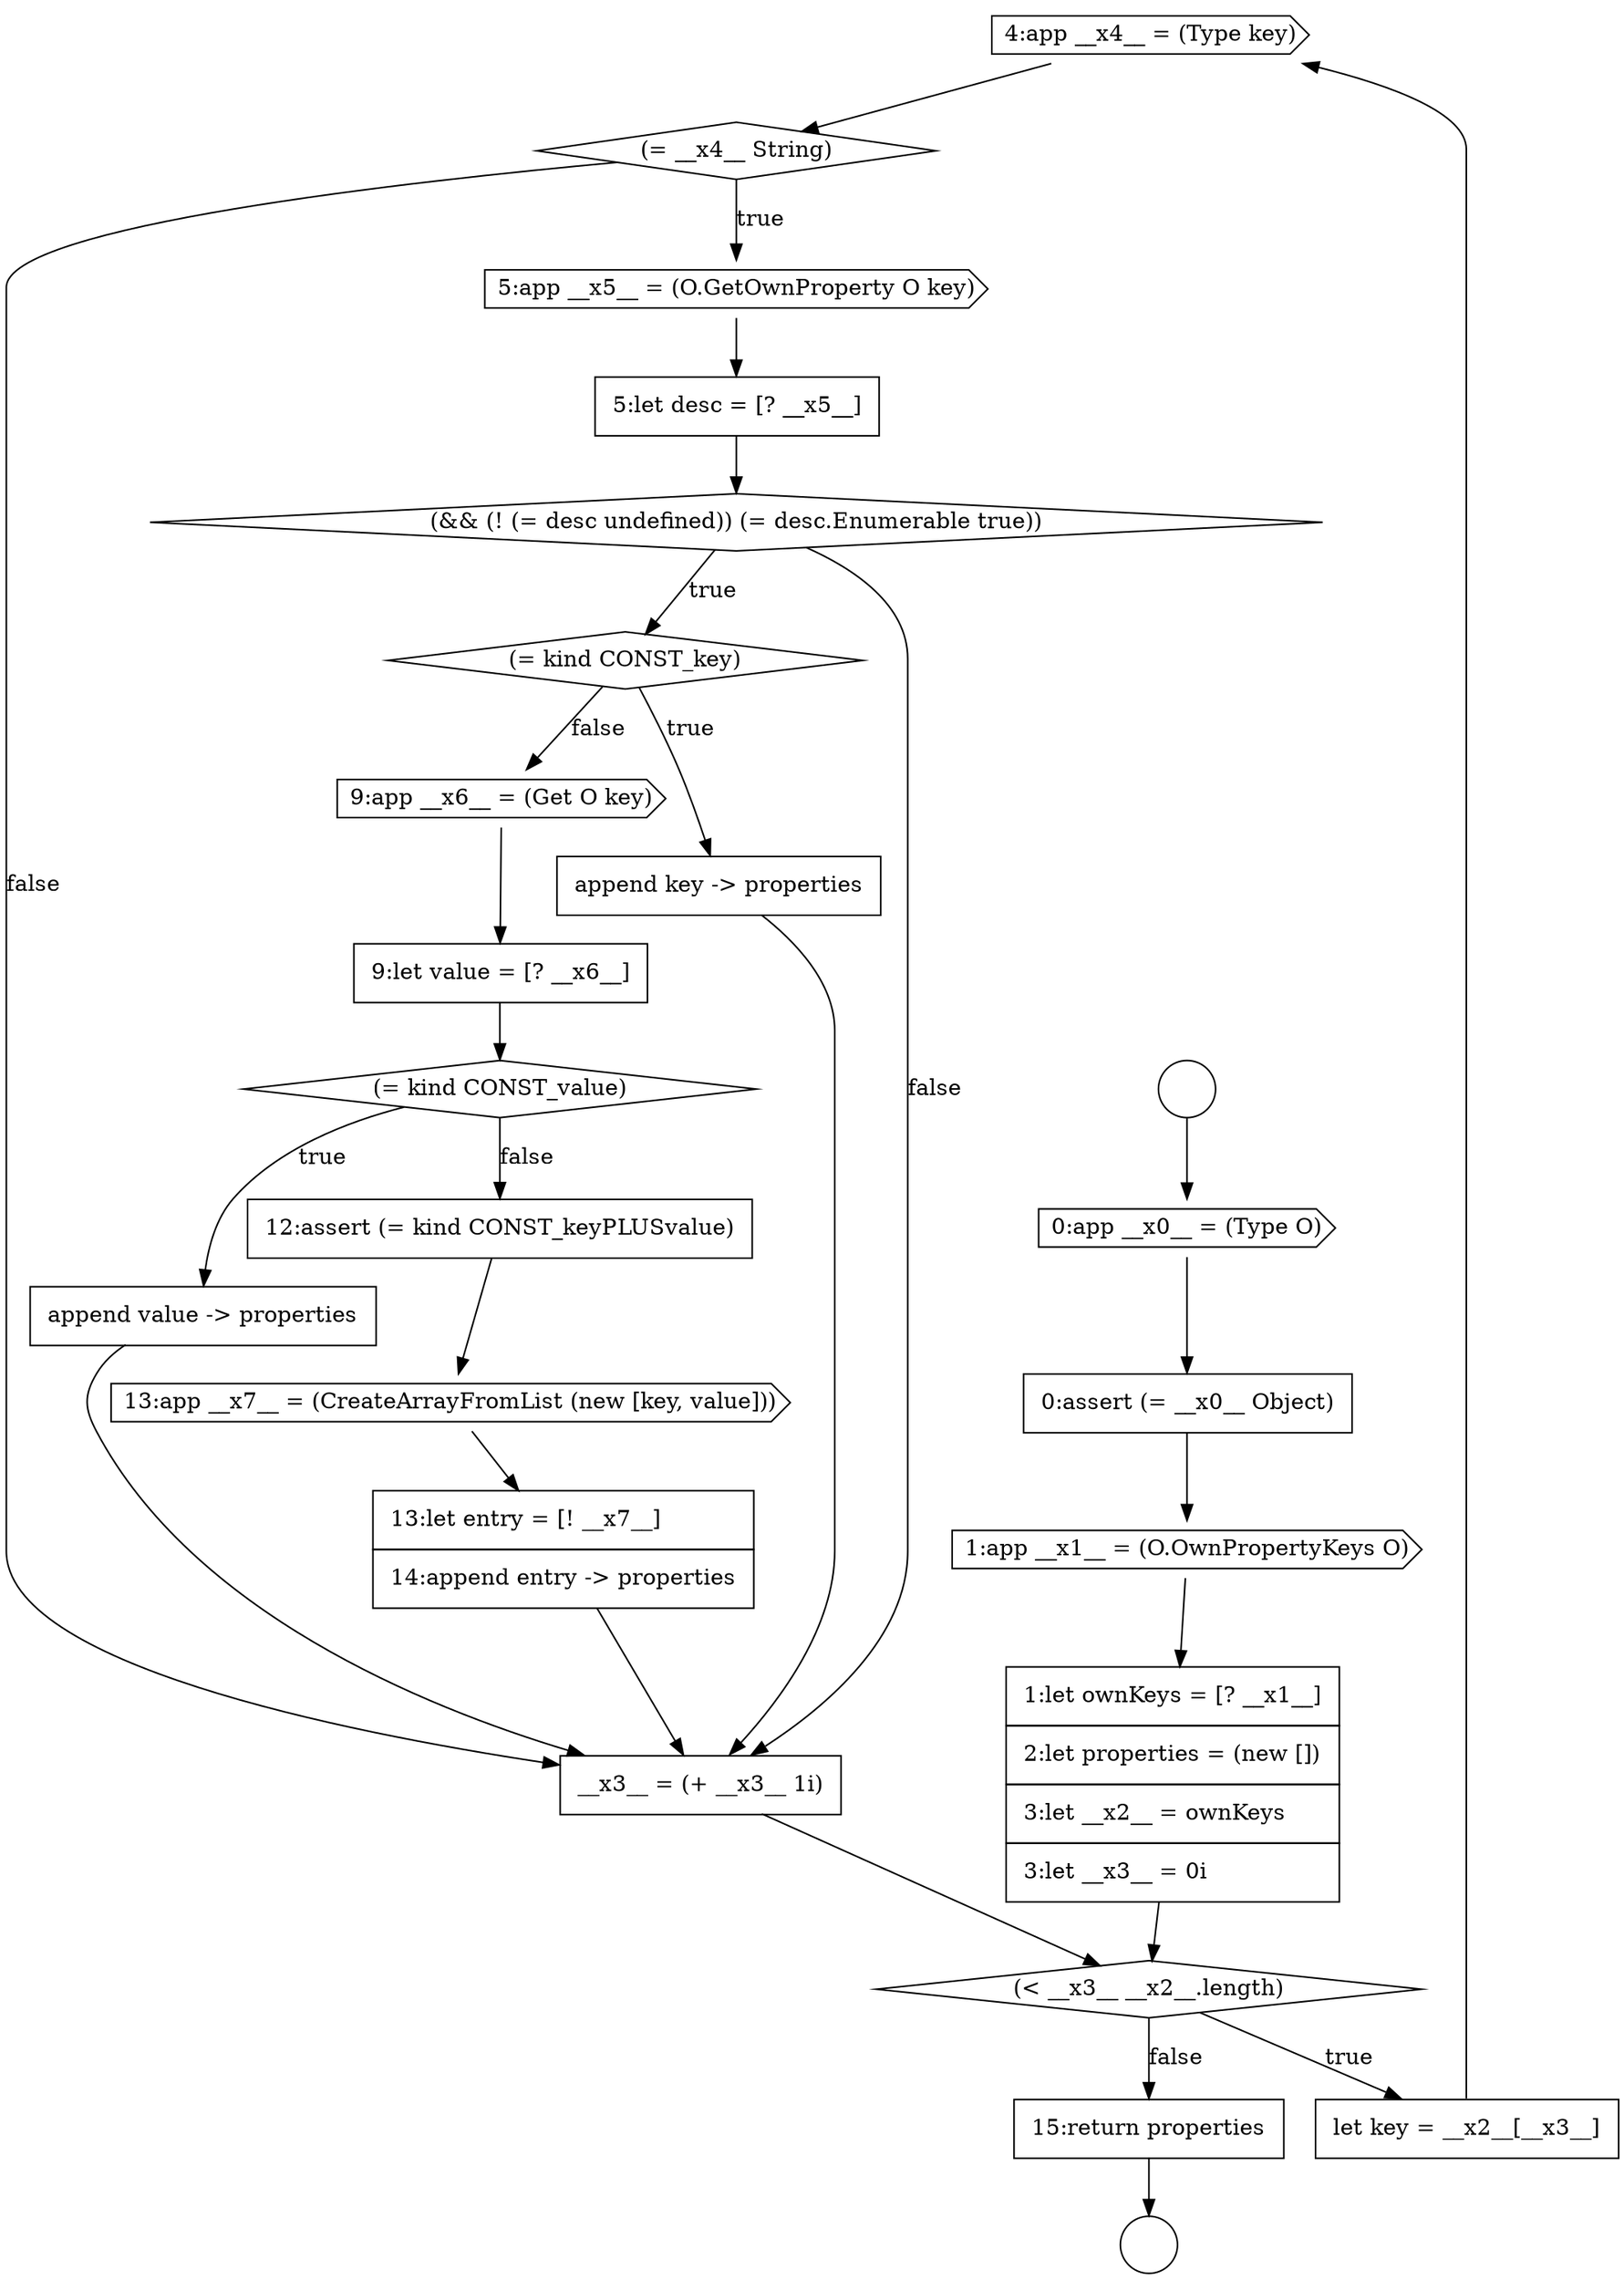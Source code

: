 digraph {
  node1337 [shape=cds, label=<<font color="black">4:app __x4__ = (Type key)</font>> color="black" fillcolor="white" style=filled]
  node1342 [shape=diamond, label=<<font color="black">(= kind CONST_key)</font>> color="black" fillcolor="white" style=filled]
  node1330 [shape=circle label=" " color="black" fillcolor="white" style=filled]
  node1347 [shape=none, margin=0, label=<<font color="black">
    <table border="0" cellborder="1" cellspacing="0" cellpadding="10">
      <tr><td align="left">append value -&gt; properties</td></tr>
    </table>
  </font>> color="black" fillcolor="white" style=filled]
  node1334 [shape=none, margin=0, label=<<font color="black">
    <table border="0" cellborder="1" cellspacing="0" cellpadding="10">
      <tr><td align="left">1:let ownKeys = [? __x1__]</td></tr>
      <tr><td align="left">2:let properties = (new [])</td></tr>
      <tr><td align="left">3:let __x2__ = ownKeys</td></tr>
      <tr><td align="left">3:let __x3__ = 0i</td></tr>
    </table>
  </font>> color="black" fillcolor="white" style=filled]
  node1338 [shape=diamond, label=<<font color="black">(= __x4__ String)</font>> color="black" fillcolor="white" style=filled]
  node1343 [shape=none, margin=0, label=<<font color="black">
    <table border="0" cellborder="1" cellspacing="0" cellpadding="10">
      <tr><td align="left">append key -&gt; properties</td></tr>
    </table>
  </font>> color="black" fillcolor="white" style=filled]
  node1350 [shape=none, margin=0, label=<<font color="black">
    <table border="0" cellborder="1" cellspacing="0" cellpadding="10">
      <tr><td align="left">13:let entry = [! __x7__]</td></tr>
      <tr><td align="left">14:append entry -&gt; properties</td></tr>
    </table>
  </font>> color="black" fillcolor="white" style=filled]
  node1329 [shape=circle label=" " color="black" fillcolor="white" style=filled]
  node1333 [shape=cds, label=<<font color="black">1:app __x1__ = (O.OwnPropertyKeys O)</font>> color="black" fillcolor="white" style=filled]
  node1332 [shape=none, margin=0, label=<<font color="black">
    <table border="0" cellborder="1" cellspacing="0" cellpadding="10">
      <tr><td align="left">0:assert (= __x0__ Object)</td></tr>
    </table>
  </font>> color="black" fillcolor="white" style=filled]
  node1349 [shape=cds, label=<<font color="black">13:app __x7__ = (CreateArrayFromList (new [key, value]))</font>> color="black" fillcolor="white" style=filled]
  node1340 [shape=none, margin=0, label=<<font color="black">
    <table border="0" cellborder="1" cellspacing="0" cellpadding="10">
      <tr><td align="left">5:let desc = [? __x5__]</td></tr>
    </table>
  </font>> color="black" fillcolor="white" style=filled]
  node1336 [shape=none, margin=0, label=<<font color="black">
    <table border="0" cellborder="1" cellspacing="0" cellpadding="10">
      <tr><td align="left">let key = __x2__[__x3__]</td></tr>
    </table>
  </font>> color="black" fillcolor="white" style=filled]
  node1341 [shape=diamond, label=<<font color="black">(&amp;&amp; (! (= desc undefined)) (= desc.Enumerable true))</font>> color="black" fillcolor="white" style=filled]
  node1348 [shape=none, margin=0, label=<<font color="black">
    <table border="0" cellborder="1" cellspacing="0" cellpadding="10">
      <tr><td align="left">12:assert (= kind CONST_keyPLUSvalue)</td></tr>
    </table>
  </font>> color="black" fillcolor="white" style=filled]
  node1352 [shape=none, margin=0, label=<<font color="black">
    <table border="0" cellborder="1" cellspacing="0" cellpadding="10">
      <tr><td align="left">15:return properties</td></tr>
    </table>
  </font>> color="black" fillcolor="white" style=filled]
  node1331 [shape=cds, label=<<font color="black">0:app __x0__ = (Type O)</font>> color="black" fillcolor="white" style=filled]
  node1351 [shape=none, margin=0, label=<<font color="black">
    <table border="0" cellborder="1" cellspacing="0" cellpadding="10">
      <tr><td align="left">__x3__ = (+ __x3__ 1i)</td></tr>
    </table>
  </font>> color="black" fillcolor="white" style=filled]
  node1345 [shape=none, margin=0, label=<<font color="black">
    <table border="0" cellborder="1" cellspacing="0" cellpadding="10">
      <tr><td align="left">9:let value = [? __x6__]</td></tr>
    </table>
  </font>> color="black" fillcolor="white" style=filled]
  node1339 [shape=cds, label=<<font color="black">5:app __x5__ = (O.GetOwnProperty O key)</font>> color="black" fillcolor="white" style=filled]
  node1344 [shape=cds, label=<<font color="black">9:app __x6__ = (Get O key)</font>> color="black" fillcolor="white" style=filled]
  node1335 [shape=diamond, label=<<font color="black">(&lt; __x3__ __x2__.length)</font>> color="black" fillcolor="white" style=filled]
  node1346 [shape=diamond, label=<<font color="black">(= kind CONST_value)</font>> color="black" fillcolor="white" style=filled]
  node1332 -> node1333 [ color="black"]
  node1331 -> node1332 [ color="black"]
  node1348 -> node1349 [ color="black"]
  node1335 -> node1336 [label=<<font color="black">true</font>> color="black"]
  node1335 -> node1352 [label=<<font color="black">false</font>> color="black"]
  node1347 -> node1351 [ color="black"]
  node1344 -> node1345 [ color="black"]
  node1336 -> node1337 [ color="black"]
  node1352 -> node1330 [ color="black"]
  node1346 -> node1347 [label=<<font color="black">true</font>> color="black"]
  node1346 -> node1348 [label=<<font color="black">false</font>> color="black"]
  node1351 -> node1335 [ color="black"]
  node1340 -> node1341 [ color="black"]
  node1339 -> node1340 [ color="black"]
  node1349 -> node1350 [ color="black"]
  node1329 -> node1331 [ color="black"]
  node1334 -> node1335 [ color="black"]
  node1337 -> node1338 [ color="black"]
  node1341 -> node1342 [label=<<font color="black">true</font>> color="black"]
  node1341 -> node1351 [label=<<font color="black">false</font>> color="black"]
  node1343 -> node1351 [ color="black"]
  node1338 -> node1339 [label=<<font color="black">true</font>> color="black"]
  node1338 -> node1351 [label=<<font color="black">false</font>> color="black"]
  node1345 -> node1346 [ color="black"]
  node1342 -> node1343 [label=<<font color="black">true</font>> color="black"]
  node1342 -> node1344 [label=<<font color="black">false</font>> color="black"]
  node1333 -> node1334 [ color="black"]
  node1350 -> node1351 [ color="black"]
}
